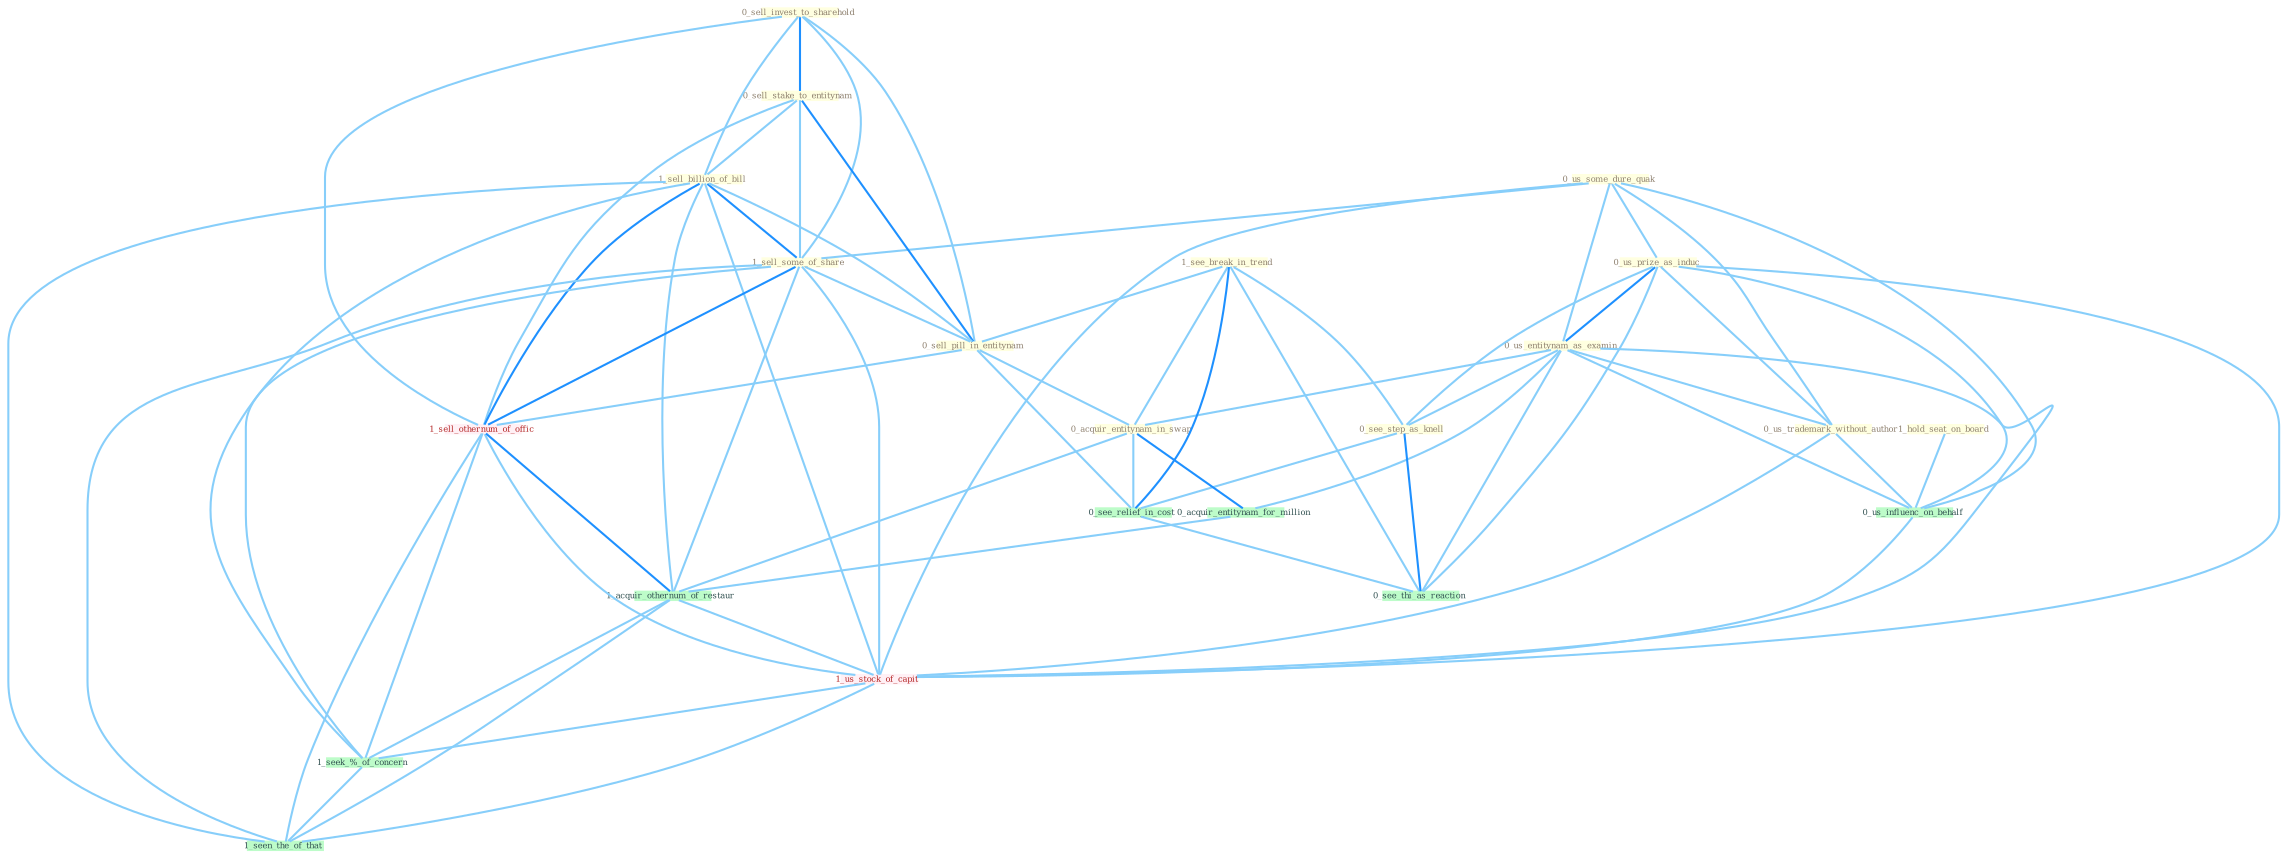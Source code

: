 Graph G{ 
    node
    [shape=polygon,style=filled,width=.5,height=.06,color="#BDFCC9",fixedsize=true,fontsize=4,
    fontcolor="#2f4f4f"];
    {node
    [color="#ffffe0", fontcolor="#8b7d6b"] "0_us_some_dure_quak " "0_sell_invest_to_sharehold " "0_us_prize_as_induc " "0_us_entitynam_as_examin " "0_sell_stake_to_entitynam " "1_see_break_in_trend " "1_sell_billion_of_bill " "1_sell_some_of_share " "1_hold_seat_on_board " "0_us_trademark_without_author " "0_sell_pill_in_entitynam " "0_see_step_as_knell " "0_acquir_entitynam_in_swap "}
{node [color="#fff0f5", fontcolor="#b22222"] "1_sell_othernum_of_offic " "1_us_stock_of_capit "}
edge [color="#B0E2FF"];

	"0_us_some_dure_quak " -- "0_us_prize_as_induc " [w="1", color="#87cefa" ];
	"0_us_some_dure_quak " -- "0_us_entitynam_as_examin " [w="1", color="#87cefa" ];
	"0_us_some_dure_quak " -- "1_sell_some_of_share " [w="1", color="#87cefa" ];
	"0_us_some_dure_quak " -- "0_us_trademark_without_author " [w="1", color="#87cefa" ];
	"0_us_some_dure_quak " -- "0_us_influenc_on_behalf " [w="1", color="#87cefa" ];
	"0_us_some_dure_quak " -- "1_us_stock_of_capit " [w="1", color="#87cefa" ];
	"0_sell_invest_to_sharehold " -- "0_sell_stake_to_entitynam " [w="2", color="#1e90ff" , len=0.8];
	"0_sell_invest_to_sharehold " -- "1_sell_billion_of_bill " [w="1", color="#87cefa" ];
	"0_sell_invest_to_sharehold " -- "1_sell_some_of_share " [w="1", color="#87cefa" ];
	"0_sell_invest_to_sharehold " -- "0_sell_pill_in_entitynam " [w="1", color="#87cefa" ];
	"0_sell_invest_to_sharehold " -- "1_sell_othernum_of_offic " [w="1", color="#87cefa" ];
	"0_us_prize_as_induc " -- "0_us_entitynam_as_examin " [w="2", color="#1e90ff" , len=0.8];
	"0_us_prize_as_induc " -- "0_us_trademark_without_author " [w="1", color="#87cefa" ];
	"0_us_prize_as_induc " -- "0_see_step_as_knell " [w="1", color="#87cefa" ];
	"0_us_prize_as_induc " -- "0_us_influenc_on_behalf " [w="1", color="#87cefa" ];
	"0_us_prize_as_induc " -- "0_see_thi_as_reaction " [w="1", color="#87cefa" ];
	"0_us_prize_as_induc " -- "1_us_stock_of_capit " [w="1", color="#87cefa" ];
	"0_us_entitynam_as_examin " -- "0_us_trademark_without_author " [w="1", color="#87cefa" ];
	"0_us_entitynam_as_examin " -- "0_see_step_as_knell " [w="1", color="#87cefa" ];
	"0_us_entitynam_as_examin " -- "0_acquir_entitynam_in_swap " [w="1", color="#87cefa" ];
	"0_us_entitynam_as_examin " -- "0_acquir_entitynam_for_million " [w="1", color="#87cefa" ];
	"0_us_entitynam_as_examin " -- "0_us_influenc_on_behalf " [w="1", color="#87cefa" ];
	"0_us_entitynam_as_examin " -- "0_see_thi_as_reaction " [w="1", color="#87cefa" ];
	"0_us_entitynam_as_examin " -- "1_us_stock_of_capit " [w="1", color="#87cefa" ];
	"0_sell_stake_to_entitynam " -- "1_sell_billion_of_bill " [w="1", color="#87cefa" ];
	"0_sell_stake_to_entitynam " -- "1_sell_some_of_share " [w="1", color="#87cefa" ];
	"0_sell_stake_to_entitynam " -- "0_sell_pill_in_entitynam " [w="2", color="#1e90ff" , len=0.8];
	"0_sell_stake_to_entitynam " -- "1_sell_othernum_of_offic " [w="1", color="#87cefa" ];
	"1_see_break_in_trend " -- "0_sell_pill_in_entitynam " [w="1", color="#87cefa" ];
	"1_see_break_in_trend " -- "0_see_step_as_knell " [w="1", color="#87cefa" ];
	"1_see_break_in_trend " -- "0_acquir_entitynam_in_swap " [w="1", color="#87cefa" ];
	"1_see_break_in_trend " -- "0_see_relief_in_cost " [w="2", color="#1e90ff" , len=0.8];
	"1_see_break_in_trend " -- "0_see_thi_as_reaction " [w="1", color="#87cefa" ];
	"1_sell_billion_of_bill " -- "1_sell_some_of_share " [w="2", color="#1e90ff" , len=0.8];
	"1_sell_billion_of_bill " -- "0_sell_pill_in_entitynam " [w="1", color="#87cefa" ];
	"1_sell_billion_of_bill " -- "1_sell_othernum_of_offic " [w="2", color="#1e90ff" , len=0.8];
	"1_sell_billion_of_bill " -- "1_acquir_othernum_of_restaur " [w="1", color="#87cefa" ];
	"1_sell_billion_of_bill " -- "1_us_stock_of_capit " [w="1", color="#87cefa" ];
	"1_sell_billion_of_bill " -- "1_seek_%_of_concern " [w="1", color="#87cefa" ];
	"1_sell_billion_of_bill " -- "1_seen_the_of_that " [w="1", color="#87cefa" ];
	"1_sell_some_of_share " -- "0_sell_pill_in_entitynam " [w="1", color="#87cefa" ];
	"1_sell_some_of_share " -- "1_sell_othernum_of_offic " [w="2", color="#1e90ff" , len=0.8];
	"1_sell_some_of_share " -- "1_acquir_othernum_of_restaur " [w="1", color="#87cefa" ];
	"1_sell_some_of_share " -- "1_us_stock_of_capit " [w="1", color="#87cefa" ];
	"1_sell_some_of_share " -- "1_seek_%_of_concern " [w="1", color="#87cefa" ];
	"1_sell_some_of_share " -- "1_seen_the_of_that " [w="1", color="#87cefa" ];
	"1_hold_seat_on_board " -- "0_us_influenc_on_behalf " [w="1", color="#87cefa" ];
	"0_us_trademark_without_author " -- "0_us_influenc_on_behalf " [w="1", color="#87cefa" ];
	"0_us_trademark_without_author " -- "1_us_stock_of_capit " [w="1", color="#87cefa" ];
	"0_sell_pill_in_entitynam " -- "0_acquir_entitynam_in_swap " [w="1", color="#87cefa" ];
	"0_sell_pill_in_entitynam " -- "1_sell_othernum_of_offic " [w="1", color="#87cefa" ];
	"0_sell_pill_in_entitynam " -- "0_see_relief_in_cost " [w="1", color="#87cefa" ];
	"0_see_step_as_knell " -- "0_see_relief_in_cost " [w="1", color="#87cefa" ];
	"0_see_step_as_knell " -- "0_see_thi_as_reaction " [w="2", color="#1e90ff" , len=0.8];
	"0_acquir_entitynam_in_swap " -- "0_acquir_entitynam_for_million " [w="2", color="#1e90ff" , len=0.8];
	"0_acquir_entitynam_in_swap " -- "0_see_relief_in_cost " [w="1", color="#87cefa" ];
	"0_acquir_entitynam_in_swap " -- "1_acquir_othernum_of_restaur " [w="1", color="#87cefa" ];
	"0_acquir_entitynam_for_million " -- "1_acquir_othernum_of_restaur " [w="1", color="#87cefa" ];
	"1_sell_othernum_of_offic " -- "1_acquir_othernum_of_restaur " [w="2", color="#1e90ff" , len=0.8];
	"1_sell_othernum_of_offic " -- "1_us_stock_of_capit " [w="1", color="#87cefa" ];
	"1_sell_othernum_of_offic " -- "1_seek_%_of_concern " [w="1", color="#87cefa" ];
	"1_sell_othernum_of_offic " -- "1_seen_the_of_that " [w="1", color="#87cefa" ];
	"0_us_influenc_on_behalf " -- "1_us_stock_of_capit " [w="1", color="#87cefa" ];
	"0_see_relief_in_cost " -- "0_see_thi_as_reaction " [w="1", color="#87cefa" ];
	"1_acquir_othernum_of_restaur " -- "1_us_stock_of_capit " [w="1", color="#87cefa" ];
	"1_acquir_othernum_of_restaur " -- "1_seek_%_of_concern " [w="1", color="#87cefa" ];
	"1_acquir_othernum_of_restaur " -- "1_seen_the_of_that " [w="1", color="#87cefa" ];
	"1_us_stock_of_capit " -- "1_seek_%_of_concern " [w="1", color="#87cefa" ];
	"1_us_stock_of_capit " -- "1_seen_the_of_that " [w="1", color="#87cefa" ];
	"1_seek_%_of_concern " -- "1_seen_the_of_that " [w="1", color="#87cefa" ];
}